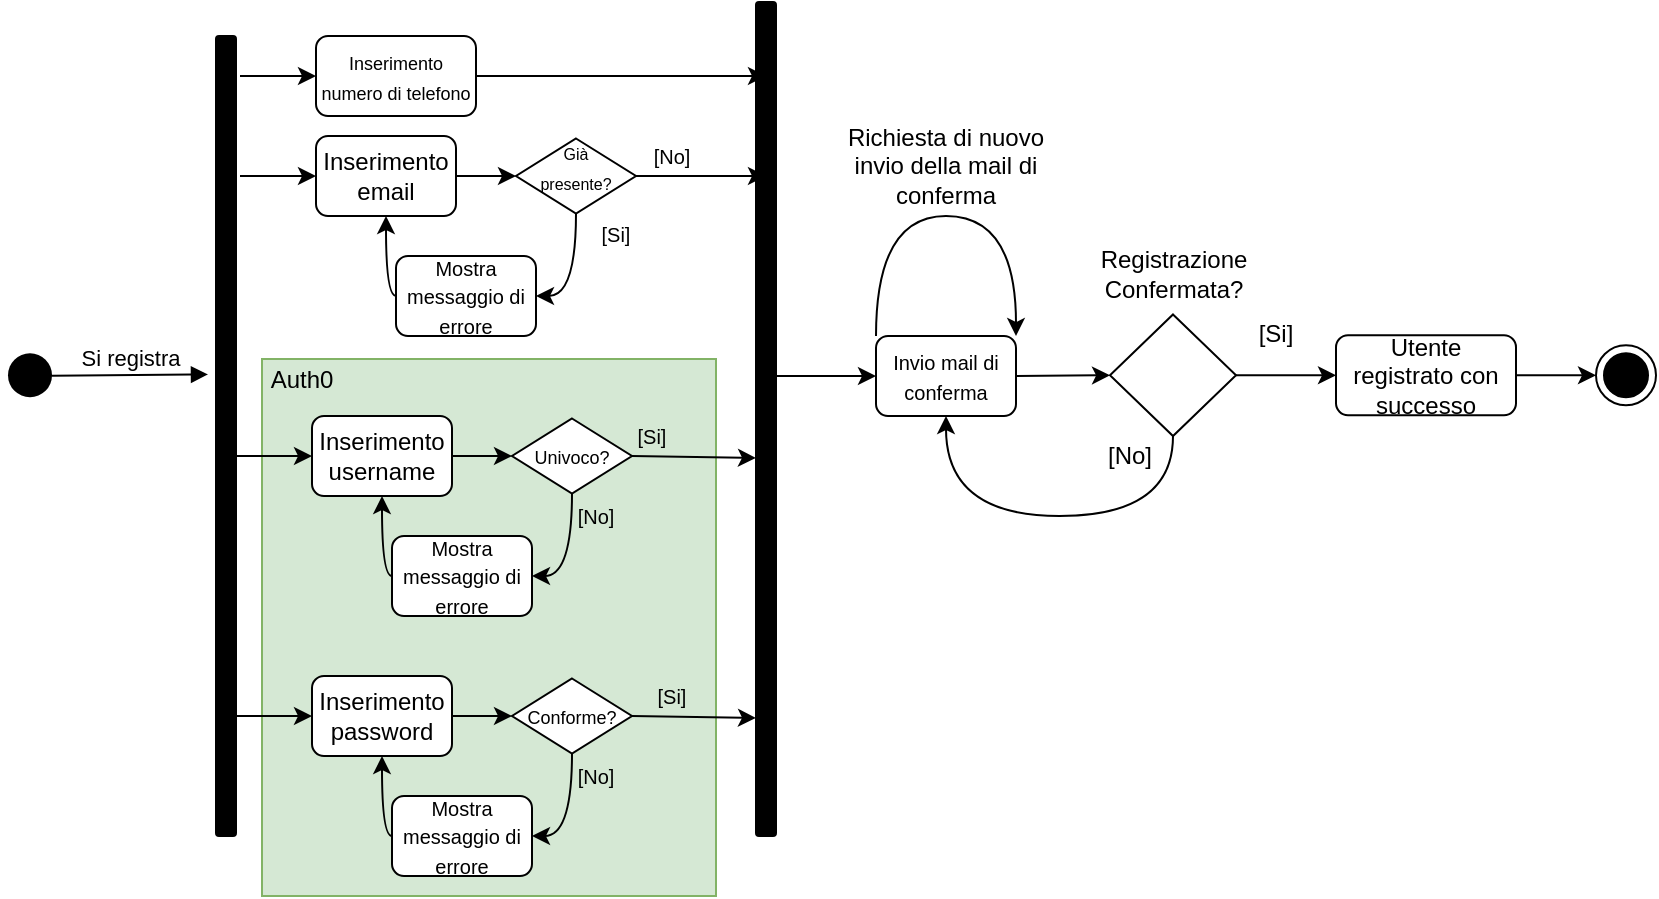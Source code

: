 <mxfile version="14.6.13" type="device"><diagram name="Pagina-1" id="lVRO8FN0cl4bYZhDUq4U"><mxGraphModel dx="3105" dy="2182" grid="1" gridSize="10" guides="1" tooltips="1" connect="1" arrows="1" fold="1" page="1" pageScale="1" pageWidth="1169" pageHeight="827" math="0" shadow="0"><root><mxCell id="0"/><mxCell id="1" parent="0"/><mxCell id="TLCKmyuNRsxS-P79uv00-85" value="" style="rounded=0;whiteSpace=wrap;html=1;strokeWidth=1;fillColor=#d5e8d4;strokeColor=#82b366;" vertex="1" parent="1"><mxGeometry x="-2207" y="-648.5" width="227" height="268.5" as="geometry"/></mxCell><mxCell id="TLCKmyuNRsxS-P79uv00-25" value="" style="ellipse;html=1;shape=endState;fillColor=#000000;strokeColor=none;" vertex="1" parent="1"><mxGeometry x="-2338" y="-655.37" width="30" height="30" as="geometry"/></mxCell><mxCell id="TLCKmyuNRsxS-P79uv00-27" value="Si registra" style="html=1;verticalAlign=bottom;endArrow=block;exitX=0.857;exitY=0.507;exitDx=0;exitDy=0;exitPerimeter=0;entryX=-0.4;entryY=0.423;entryDx=0;entryDy=0;entryPerimeter=0;" edge="1" parent="1" source="TLCKmyuNRsxS-P79uv00-25" target="TLCKmyuNRsxS-P79uv00-31"><mxGeometry width="80" relative="1" as="geometry"><mxPoint x="-2300" y="-740" as="sourcePoint"/><mxPoint x="-2230" y="-725" as="targetPoint"/></mxGeometry></mxCell><mxCell id="TLCKmyuNRsxS-P79uv00-31" value="" style="html=1;points=[];perimeter=orthogonalPerimeter;fillColor=#000000;rounded=1;" vertex="1" parent="1"><mxGeometry x="-2230" y="-810" width="10" height="400" as="geometry"/></mxCell><mxCell id="TLCKmyuNRsxS-P79uv00-32" value="Inserimento email" style="rounded=1;whiteSpace=wrap;html=1;fillColor=#FFFFFF;" vertex="1" parent="1"><mxGeometry x="-2180" y="-760" width="70" height="40" as="geometry"/></mxCell><mxCell id="TLCKmyuNRsxS-P79uv00-50" style="rounded=0;orthogonalLoop=1;jettySize=auto;html=1;exitX=1;exitY=0.5;exitDx=0;exitDy=0;startArrow=none;startFill=0;endArrow=classic;endFill=1;" edge="1" parent="1" source="TLCKmyuNRsxS-P79uv00-33"><mxGeometry relative="1" as="geometry"><mxPoint x="-1955" y="-790" as="targetPoint"/></mxGeometry></mxCell><mxCell id="TLCKmyuNRsxS-P79uv00-33" value="&lt;font style=&quot;font-size: 9px&quot;&gt;Inserimento numero di telefono&lt;/font&gt;" style="rounded=1;whiteSpace=wrap;html=1;fillColor=#FFFFFF;" vertex="1" parent="1"><mxGeometry x="-2180" y="-810" width="80" height="40" as="geometry"/></mxCell><mxCell id="TLCKmyuNRsxS-P79uv00-34" value="" style="endArrow=classic;html=1;entryX=0;entryY=0.5;entryDx=0;entryDy=0;" edge="1" parent="1" target="TLCKmyuNRsxS-P79uv00-33"><mxGeometry width="50" height="50" relative="1" as="geometry"><mxPoint x="-2218" y="-790" as="sourcePoint"/><mxPoint x="-2100" y="-750" as="targetPoint"/></mxGeometry></mxCell><mxCell id="TLCKmyuNRsxS-P79uv00-35" value="" style="endArrow=classic;html=1;entryX=0;entryY=0.5;entryDx=0;entryDy=0;" edge="1" parent="1"><mxGeometry width="50" height="50" relative="1" as="geometry"><mxPoint x="-2218" y="-740" as="sourcePoint"/><mxPoint x="-2180" y="-740" as="targetPoint"/></mxGeometry></mxCell><mxCell id="TLCKmyuNRsxS-P79uv00-45" style="edgeStyle=orthogonalEdgeStyle;curved=1;rounded=0;orthogonalLoop=1;jettySize=auto;html=1;exitX=0.5;exitY=1;exitDx=0;exitDy=0;exitPerimeter=0;entryX=1;entryY=0.5;entryDx=0;entryDy=0;startArrow=none;startFill=0;endArrow=classic;endFill=1;" edge="1" parent="1" source="TLCKmyuNRsxS-P79uv00-36" target="TLCKmyuNRsxS-P79uv00-42"><mxGeometry relative="1" as="geometry"/></mxCell><mxCell id="TLCKmyuNRsxS-P79uv00-48" style="rounded=0;orthogonalLoop=1;jettySize=auto;html=1;exitX=1;exitY=0.5;exitDx=0;exitDy=0;exitPerimeter=0;startArrow=none;startFill=0;endArrow=classic;endFill=1;" edge="1" parent="1" source="TLCKmyuNRsxS-P79uv00-36"><mxGeometry relative="1" as="geometry"><mxPoint x="-1955" y="-740" as="targetPoint"/></mxGeometry></mxCell><mxCell id="TLCKmyuNRsxS-P79uv00-36" value="" style="strokeWidth=1;html=1;shape=mxgraph.flowchart.decision;whiteSpace=wrap;rounded=1;fillColor=#FFFFFF;" vertex="1" parent="1"><mxGeometry x="-2080" y="-758.75" width="60" height="37.5" as="geometry"/></mxCell><mxCell id="TLCKmyuNRsxS-P79uv00-37" value="&lt;font style=&quot;font-size: 8px&quot;&gt;Già&lt;br&gt;presente?&lt;/font&gt;" style="text;html=1;strokeColor=none;fillColor=none;align=center;verticalAlign=middle;whiteSpace=wrap;rounded=0;" vertex="1" parent="1"><mxGeometry x="-2065" y="-750" width="30" height="10" as="geometry"/></mxCell><mxCell id="TLCKmyuNRsxS-P79uv00-38" value="" style="endArrow=classic;html=1;entryX=0;entryY=0.5;entryDx=0;entryDy=0;entryPerimeter=0;exitX=1;exitY=0.5;exitDx=0;exitDy=0;" edge="1" parent="1" source="TLCKmyuNRsxS-P79uv00-32" target="TLCKmyuNRsxS-P79uv00-36"><mxGeometry width="50" height="50" relative="1" as="geometry"><mxPoint x="-2208" y="-730" as="sourcePoint"/><mxPoint x="-2170" y="-730" as="targetPoint"/></mxGeometry></mxCell><mxCell id="TLCKmyuNRsxS-P79uv00-44" style="edgeStyle=orthogonalEdgeStyle;curved=1;rounded=0;orthogonalLoop=1;jettySize=auto;html=1;exitX=0;exitY=0.5;exitDx=0;exitDy=0;entryX=0.5;entryY=1;entryDx=0;entryDy=0;startArrow=none;startFill=0;endArrow=classic;endFill=1;" edge="1" parent="1" source="TLCKmyuNRsxS-P79uv00-42" target="TLCKmyuNRsxS-P79uv00-32"><mxGeometry relative="1" as="geometry"><Array as="points"><mxPoint x="-2145" y="-680"/></Array></mxGeometry></mxCell><mxCell id="TLCKmyuNRsxS-P79uv00-42" value="&lt;font style=&quot;font-size: 10px&quot;&gt;Mostra messaggio di errore&lt;/font&gt;" style="rounded=1;whiteSpace=wrap;html=1;fillColor=#FFFFFF;" vertex="1" parent="1"><mxGeometry x="-2140" y="-700" width="70" height="40" as="geometry"/></mxCell><mxCell id="TLCKmyuNRsxS-P79uv00-46" value="&lt;font style=&quot;font-size: 10px&quot;&gt;[Si]&lt;/font&gt;" style="text;html=1;strokeColor=none;fillColor=none;align=center;verticalAlign=middle;whiteSpace=wrap;rounded=0;" vertex="1" parent="1"><mxGeometry x="-2050" y="-721.25" width="40" height="20" as="geometry"/></mxCell><mxCell id="TLCKmyuNRsxS-P79uv00-47" value="" style="html=1;points=[];perimeter=orthogonalPerimeter;fillColor=#000000;rounded=1;" vertex="1" parent="1"><mxGeometry x="-1960" y="-827" width="10" height="417" as="geometry"/></mxCell><mxCell id="TLCKmyuNRsxS-P79uv00-49" value="&lt;font style=&quot;font-size: 10px&quot;&gt;[No]&lt;/font&gt;" style="text;html=1;strokeColor=none;fillColor=none;align=center;verticalAlign=middle;whiteSpace=wrap;rounded=0;" vertex="1" parent="1"><mxGeometry x="-2022" y="-760" width="40" height="20" as="geometry"/></mxCell><mxCell id="TLCKmyuNRsxS-P79uv00-64" value="Inserimento&lt;br&gt;username" style="rounded=1;whiteSpace=wrap;html=1;fillColor=#FFFFFF;" vertex="1" parent="1"><mxGeometry x="-2182" y="-620" width="70" height="40" as="geometry"/></mxCell><mxCell id="TLCKmyuNRsxS-P79uv00-65" value="" style="endArrow=classic;html=1;entryX=0;entryY=0.5;entryDx=0;entryDy=0;" edge="1" parent="1"><mxGeometry width="50" height="50" relative="1" as="geometry"><mxPoint x="-2220" y="-600" as="sourcePoint"/><mxPoint x="-2182" y="-600" as="targetPoint"/></mxGeometry></mxCell><mxCell id="TLCKmyuNRsxS-P79uv00-66" style="edgeStyle=orthogonalEdgeStyle;curved=1;rounded=0;orthogonalLoop=1;jettySize=auto;html=1;exitX=0.5;exitY=1;exitDx=0;exitDy=0;exitPerimeter=0;entryX=1;entryY=0.5;entryDx=0;entryDy=0;startArrow=none;startFill=0;endArrow=classic;endFill=1;" edge="1" parent="1" source="TLCKmyuNRsxS-P79uv00-68" target="TLCKmyuNRsxS-P79uv00-72"><mxGeometry relative="1" as="geometry"/></mxCell><mxCell id="TLCKmyuNRsxS-P79uv00-67" style="rounded=0;orthogonalLoop=1;jettySize=auto;html=1;exitX=1;exitY=0.5;exitDx=0;exitDy=0;exitPerimeter=0;startArrow=none;startFill=0;endArrow=classic;endFill=1;" edge="1" parent="1" source="TLCKmyuNRsxS-P79uv00-68"><mxGeometry relative="1" as="geometry"><mxPoint x="-1960" y="-599" as="targetPoint"/></mxGeometry></mxCell><mxCell id="TLCKmyuNRsxS-P79uv00-68" value="&lt;font style=&quot;font-size: 9px&quot;&gt;Univoco?&lt;/font&gt;" style="strokeWidth=1;html=1;shape=mxgraph.flowchart.decision;whiteSpace=wrap;rounded=1;fillColor=#FFFFFF;" vertex="1" parent="1"><mxGeometry x="-2082" y="-618.75" width="60" height="37.5" as="geometry"/></mxCell><mxCell id="TLCKmyuNRsxS-P79uv00-70" value="" style="endArrow=classic;html=1;entryX=0;entryY=0.5;entryDx=0;entryDy=0;entryPerimeter=0;exitX=1;exitY=0.5;exitDx=0;exitDy=0;" edge="1" parent="1" source="TLCKmyuNRsxS-P79uv00-64" target="TLCKmyuNRsxS-P79uv00-68"><mxGeometry width="50" height="50" relative="1" as="geometry"><mxPoint x="-2210" y="-590" as="sourcePoint"/><mxPoint x="-2172" y="-590" as="targetPoint"/></mxGeometry></mxCell><mxCell id="TLCKmyuNRsxS-P79uv00-71" style="edgeStyle=orthogonalEdgeStyle;curved=1;rounded=0;orthogonalLoop=1;jettySize=auto;html=1;exitX=0;exitY=0.5;exitDx=0;exitDy=0;entryX=0.5;entryY=1;entryDx=0;entryDy=0;startArrow=none;startFill=0;endArrow=classic;endFill=1;" edge="1" parent="1" source="TLCKmyuNRsxS-P79uv00-72" target="TLCKmyuNRsxS-P79uv00-64"><mxGeometry relative="1" as="geometry"><Array as="points"><mxPoint x="-2147" y="-540"/></Array></mxGeometry></mxCell><mxCell id="TLCKmyuNRsxS-P79uv00-72" value="&lt;font style=&quot;font-size: 10px&quot;&gt;Mostra messaggio di errore&lt;/font&gt;" style="rounded=1;whiteSpace=wrap;html=1;fillColor=#FFFFFF;" vertex="1" parent="1"><mxGeometry x="-2142" y="-560" width="70" height="40" as="geometry"/></mxCell><mxCell id="TLCKmyuNRsxS-P79uv00-73" value="&lt;font style=&quot;font-size: 10px&quot;&gt;[No]&lt;/font&gt;" style="text;html=1;strokeColor=none;fillColor=none;align=center;verticalAlign=middle;whiteSpace=wrap;rounded=0;" vertex="1" parent="1"><mxGeometry x="-2060" y="-580" width="40" height="20" as="geometry"/></mxCell><mxCell id="TLCKmyuNRsxS-P79uv00-74" value="&lt;font style=&quot;font-size: 10px&quot;&gt;[Si]&lt;/font&gt;" style="text;html=1;strokeColor=none;fillColor=none;align=center;verticalAlign=middle;whiteSpace=wrap;rounded=0;" vertex="1" parent="1"><mxGeometry x="-2032" y="-620" width="40" height="20" as="geometry"/></mxCell><mxCell id="TLCKmyuNRsxS-P79uv00-75" value="Inserimento&lt;br&gt;password" style="rounded=1;whiteSpace=wrap;html=1;fillColor=#FFFFFF;" vertex="1" parent="1"><mxGeometry x="-2182" y="-490" width="70" height="40" as="geometry"/></mxCell><mxCell id="TLCKmyuNRsxS-P79uv00-76" value="" style="endArrow=classic;html=1;entryX=0;entryY=0.5;entryDx=0;entryDy=0;" edge="1" parent="1"><mxGeometry width="50" height="50" relative="1" as="geometry"><mxPoint x="-2220" y="-470" as="sourcePoint"/><mxPoint x="-2182" y="-470" as="targetPoint"/></mxGeometry></mxCell><mxCell id="TLCKmyuNRsxS-P79uv00-77" style="edgeStyle=orthogonalEdgeStyle;curved=1;rounded=0;orthogonalLoop=1;jettySize=auto;html=1;exitX=0.5;exitY=1;exitDx=0;exitDy=0;exitPerimeter=0;entryX=1;entryY=0.5;entryDx=0;entryDy=0;startArrow=none;startFill=0;endArrow=classic;endFill=1;" edge="1" parent="1" source="TLCKmyuNRsxS-P79uv00-79" target="TLCKmyuNRsxS-P79uv00-82"><mxGeometry relative="1" as="geometry"/></mxCell><mxCell id="TLCKmyuNRsxS-P79uv00-78" style="rounded=0;orthogonalLoop=1;jettySize=auto;html=1;exitX=1;exitY=0.5;exitDx=0;exitDy=0;exitPerimeter=0;startArrow=none;startFill=0;endArrow=classic;endFill=1;" edge="1" parent="1" source="TLCKmyuNRsxS-P79uv00-79"><mxGeometry relative="1" as="geometry"><mxPoint x="-1960" y="-469" as="targetPoint"/></mxGeometry></mxCell><mxCell id="TLCKmyuNRsxS-P79uv00-79" value="&lt;font style=&quot;font-size: 9px&quot;&gt;Conforme?&lt;/font&gt;" style="strokeWidth=1;html=1;shape=mxgraph.flowchart.decision;whiteSpace=wrap;rounded=1;fillColor=#FFFFFF;" vertex="1" parent="1"><mxGeometry x="-2082" y="-488.75" width="60" height="37.5" as="geometry"/></mxCell><mxCell id="TLCKmyuNRsxS-P79uv00-80" value="" style="endArrow=classic;html=1;entryX=0;entryY=0.5;entryDx=0;entryDy=0;entryPerimeter=0;exitX=1;exitY=0.5;exitDx=0;exitDy=0;" edge="1" parent="1" source="TLCKmyuNRsxS-P79uv00-75" target="TLCKmyuNRsxS-P79uv00-79"><mxGeometry width="50" height="50" relative="1" as="geometry"><mxPoint x="-2210" y="-460" as="sourcePoint"/><mxPoint x="-2172" y="-460" as="targetPoint"/></mxGeometry></mxCell><mxCell id="TLCKmyuNRsxS-P79uv00-81" style="edgeStyle=orthogonalEdgeStyle;curved=1;rounded=0;orthogonalLoop=1;jettySize=auto;html=1;exitX=0;exitY=0.5;exitDx=0;exitDy=0;entryX=0.5;entryY=1;entryDx=0;entryDy=0;startArrow=none;startFill=0;endArrow=classic;endFill=1;" edge="1" parent="1" source="TLCKmyuNRsxS-P79uv00-82" target="TLCKmyuNRsxS-P79uv00-75"><mxGeometry relative="1" as="geometry"><Array as="points"><mxPoint x="-2147" y="-410"/></Array></mxGeometry></mxCell><mxCell id="TLCKmyuNRsxS-P79uv00-82" value="&lt;font style=&quot;font-size: 10px&quot;&gt;Mostra messaggio di errore&lt;/font&gt;" style="rounded=1;whiteSpace=wrap;html=1;fillColor=#FFFFFF;" vertex="1" parent="1"><mxGeometry x="-2142" y="-430" width="70" height="40" as="geometry"/></mxCell><mxCell id="TLCKmyuNRsxS-P79uv00-83" value="&lt;font style=&quot;font-size: 10px&quot;&gt;[No]&lt;/font&gt;" style="text;html=1;strokeColor=none;fillColor=none;align=center;verticalAlign=middle;whiteSpace=wrap;rounded=0;" vertex="1" parent="1"><mxGeometry x="-2060" y="-450" width="40" height="20" as="geometry"/></mxCell><mxCell id="TLCKmyuNRsxS-P79uv00-84" value="&lt;font style=&quot;font-size: 10px&quot;&gt;[Si]&lt;/font&gt;" style="text;html=1;strokeColor=none;fillColor=none;align=center;verticalAlign=middle;whiteSpace=wrap;rounded=0;" vertex="1" parent="1"><mxGeometry x="-2022" y="-490" width="40" height="20" as="geometry"/></mxCell><mxCell id="TLCKmyuNRsxS-P79uv00-86" value="Auth0" style="text;html=1;strokeColor=none;fillColor=none;align=center;verticalAlign=middle;whiteSpace=wrap;rounded=0;" vertex="1" parent="1"><mxGeometry x="-2207" y="-648.5" width="40" height="20" as="geometry"/></mxCell><mxCell id="TLCKmyuNRsxS-P79uv00-91" style="edgeStyle=none;rounded=0;orthogonalLoop=1;jettySize=auto;html=1;exitX=1;exitY=0.5;exitDx=0;exitDy=0;entryX=0;entryY=0.5;entryDx=0;entryDy=0;startArrow=none;startFill=0;endArrow=classic;endFill=1;" edge="1" parent="1" source="TLCKmyuNRsxS-P79uv00-87" target="TLCKmyuNRsxS-P79uv00-89"><mxGeometry relative="1" as="geometry"/></mxCell><mxCell id="TLCKmyuNRsxS-P79uv00-87" value="&lt;span style=&quot;font-size: 10px&quot;&gt;Invio mail di conferma&lt;/span&gt;" style="rounded=1;whiteSpace=wrap;html=1;fillColor=#FFFFFF;" vertex="1" parent="1"><mxGeometry x="-1900" y="-660" width="70" height="40" as="geometry"/></mxCell><mxCell id="TLCKmyuNRsxS-P79uv00-88" value="" style="endArrow=classic;html=1;" edge="1" parent="1" target="TLCKmyuNRsxS-P79uv00-87"><mxGeometry width="50" height="50" relative="1" as="geometry"><mxPoint x="-1950" y="-640" as="sourcePoint"/><mxPoint x="-1880" y="-700" as="targetPoint"/></mxGeometry></mxCell><mxCell id="TLCKmyuNRsxS-P79uv00-97" style="edgeStyle=orthogonalEdgeStyle;curved=1;rounded=0;orthogonalLoop=1;jettySize=auto;html=1;exitX=0.5;exitY=1;exitDx=0;exitDy=0;entryX=0.5;entryY=1;entryDx=0;entryDy=0;startArrow=none;startFill=0;endArrow=classic;endFill=1;" edge="1" parent="1" source="TLCKmyuNRsxS-P79uv00-89" target="TLCKmyuNRsxS-P79uv00-87"><mxGeometry relative="1" as="geometry"><Array as="points"><mxPoint x="-1751" y="-570"/><mxPoint x="-1865" y="-570"/></Array></mxGeometry></mxCell><mxCell id="TLCKmyuNRsxS-P79uv00-100" style="edgeStyle=orthogonalEdgeStyle;curved=1;rounded=0;orthogonalLoop=1;jettySize=auto;html=1;exitX=1;exitY=0.5;exitDx=0;exitDy=0;startArrow=none;startFill=0;endArrow=classic;endFill=1;" edge="1" parent="1" source="TLCKmyuNRsxS-P79uv00-89" target="TLCKmyuNRsxS-P79uv00-99"><mxGeometry relative="1" as="geometry"/></mxCell><mxCell id="TLCKmyuNRsxS-P79uv00-89" value="" style="rhombus;whiteSpace=wrap;html=1;rounded=0;strokeWidth=1;fillColor=#FFFFFF;" vertex="1" parent="1"><mxGeometry x="-1783" y="-670.75" width="63" height="60.75" as="geometry"/></mxCell><mxCell id="TLCKmyuNRsxS-P79uv00-90" value="Registrazione Confermata?" style="text;html=1;strokeColor=none;fillColor=none;align=center;verticalAlign=middle;whiteSpace=wrap;rounded=0;" vertex="1" parent="1"><mxGeometry x="-1771.5" y="-701.25" width="40" height="20" as="geometry"/></mxCell><mxCell id="TLCKmyuNRsxS-P79uv00-93" value="[No]" style="text;html=1;strokeColor=none;fillColor=none;align=center;verticalAlign=middle;whiteSpace=wrap;rounded=0;" vertex="1" parent="1"><mxGeometry x="-1793" y="-610" width="40" height="20" as="geometry"/></mxCell><mxCell id="TLCKmyuNRsxS-P79uv00-95" style="edgeStyle=orthogonalEdgeStyle;curved=1;rounded=0;orthogonalLoop=1;jettySize=auto;html=1;exitX=0;exitY=0;exitDx=0;exitDy=0;entryX=1;entryY=0;entryDx=0;entryDy=0;startArrow=none;startFill=0;endArrow=classic;endFill=1;" edge="1" parent="1" source="TLCKmyuNRsxS-P79uv00-87" target="TLCKmyuNRsxS-P79uv00-87"><mxGeometry relative="1" as="geometry"><Array as="points"><mxPoint x="-1900" y="-720"/><mxPoint x="-1830" y="-720"/></Array></mxGeometry></mxCell><mxCell id="TLCKmyuNRsxS-P79uv00-96" value="Richiesta di nuovo invio della mail di conferma" style="text;html=1;strokeColor=none;fillColor=none;align=center;verticalAlign=middle;whiteSpace=wrap;rounded=0;" vertex="1" parent="1"><mxGeometry x="-1925" y="-755" width="120" height="20" as="geometry"/></mxCell><mxCell id="TLCKmyuNRsxS-P79uv00-98" value="[Si]" style="text;html=1;strokeColor=none;fillColor=none;align=center;verticalAlign=middle;whiteSpace=wrap;rounded=0;" vertex="1" parent="1"><mxGeometry x="-1720" y="-670.75" width="40" height="20" as="geometry"/></mxCell><mxCell id="TLCKmyuNRsxS-P79uv00-102" style="rounded=0;orthogonalLoop=1;jettySize=auto;html=1;exitX=1;exitY=0.5;exitDx=0;exitDy=0;startArrow=none;startFill=0;endArrow=classic;endFill=1;" edge="1" parent="1" source="TLCKmyuNRsxS-P79uv00-99" target="TLCKmyuNRsxS-P79uv00-101"><mxGeometry relative="1" as="geometry"/></mxCell><mxCell id="TLCKmyuNRsxS-P79uv00-99" value="Utente registrato con successo" style="rounded=1;whiteSpace=wrap;html=1;strokeWidth=1;fillColor=#FFFFFF;" vertex="1" parent="1"><mxGeometry x="-1670" y="-660.37" width="90" height="40" as="geometry"/></mxCell><mxCell id="TLCKmyuNRsxS-P79uv00-101" value="" style="ellipse;html=1;shape=endState;fillColor=#000000;rounded=0;" vertex="1" parent="1"><mxGeometry x="-1540" y="-655.37" width="30" height="30" as="geometry"/></mxCell></root></mxGraphModel></diagram></mxfile>